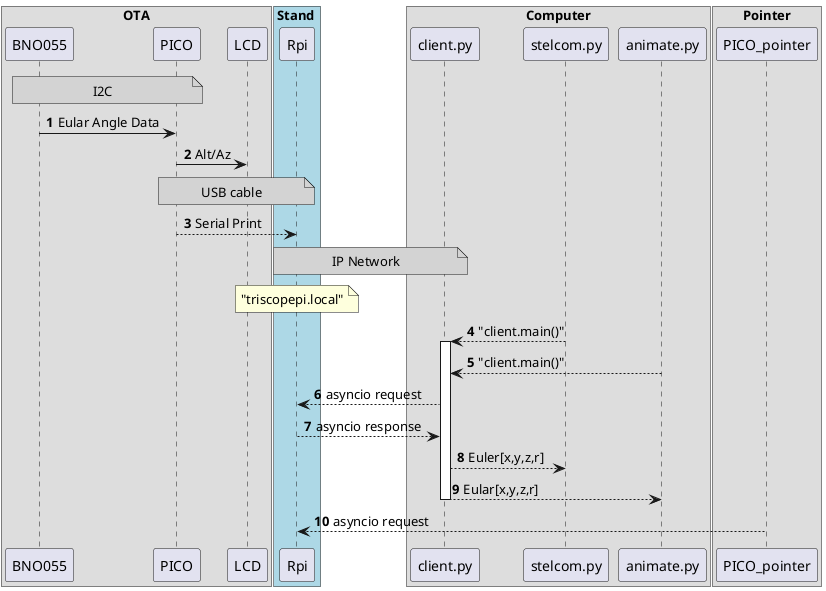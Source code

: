 @startuml
'https://plantuml.com/sequence-diagram

autonumber
box OTA
note over BNO055, PICO #lightgray : I2C
BNO055 -> PICO: Eular Angle Data
PICO -> LCD : Alt/Az
end box


box Stand #lightblue
note over PICO, Rpi #lightgray: USB cable
PICO --> Rpi  : Serial Print
end box


box Computer
note over Rpi ,"client.py" #lightgray: IP Network
note over Rpi: "triscopepi.local"


"stelcom.py" --> "client.py" : "client.main()"
activate "client.py"
"animate.py" --> "client.py" : "client.main()"

"client.py" --> "Rpi" : asyncio request
Rpi -->"client.py" : asyncio response


"client.py" --> "stelcom.py" : Euler[x,y,z,r]
"client.py" --> "animate.py" : Eular[x,y,z,r]
deactivate "client.py"

box Pointer
PICO_pointer --> "Rpi" : asyncio request

@enduml
